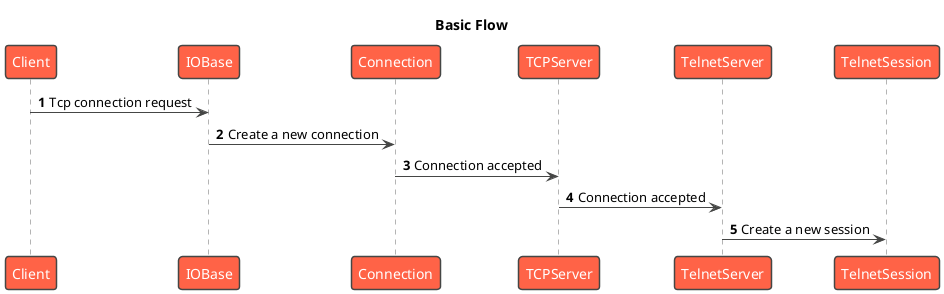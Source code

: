 @startuml "BasicFlow"
title "Basic Flow"
!theme vibrant
autonumber

participant Client as client

'TCP layer
participant IOBase as io
participant Connection as connection
participant TCPServer as tcp

'Telnet layer
participant TelnetServer as server
participant TelnetSession as session

client->io:Tcp connection request
io->connection:Create a new connection
connection->tcp:Connection accepted
tcp->server:Connection accepted
server->session:Create a new session



@enduml